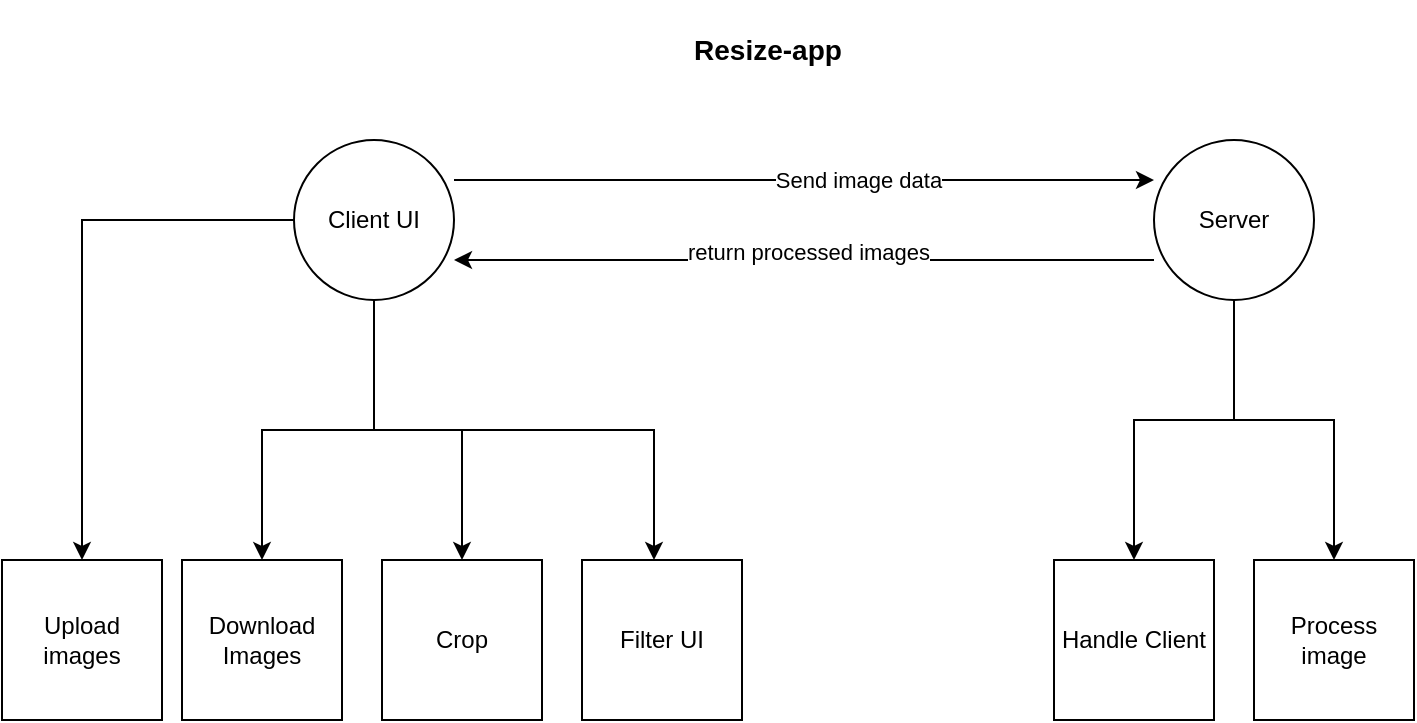 <mxfile version="24.2.2" type="device">
  <diagram id="prtHgNgQTEPvFCAcTncT" name="Page-1">
    <mxGraphModel dx="1137" dy="633" grid="1" gridSize="10" guides="1" tooltips="1" connect="1" arrows="1" fold="1" page="1" pageScale="1" pageWidth="827" pageHeight="1169" math="0" shadow="0">
      <root>
        <mxCell id="0" />
        <mxCell id="1" parent="0" />
        <mxCell id="mdSZhvWidZ8kuwI-YX_x-12" style="edgeStyle=orthogonalEdgeStyle;rounded=0;orthogonalLoop=1;jettySize=auto;html=1;entryX=0.5;entryY=0;entryDx=0;entryDy=0;" parent="1" source="mdSZhvWidZ8kuwI-YX_x-1" target="mdSZhvWidZ8kuwI-YX_x-2" edge="1">
          <mxGeometry relative="1" as="geometry" />
        </mxCell>
        <mxCell id="mdSZhvWidZ8kuwI-YX_x-13" style="edgeStyle=orthogonalEdgeStyle;rounded=0;orthogonalLoop=1;jettySize=auto;html=1;" parent="1" source="mdSZhvWidZ8kuwI-YX_x-1" target="mdSZhvWidZ8kuwI-YX_x-3" edge="1">
          <mxGeometry relative="1" as="geometry" />
        </mxCell>
        <mxCell id="mdSZhvWidZ8kuwI-YX_x-14" style="edgeStyle=orthogonalEdgeStyle;rounded=0;orthogonalLoop=1;jettySize=auto;html=1;" parent="1" source="mdSZhvWidZ8kuwI-YX_x-1" target="mdSZhvWidZ8kuwI-YX_x-5" edge="1">
          <mxGeometry relative="1" as="geometry" />
        </mxCell>
        <mxCell id="mdSZhvWidZ8kuwI-YX_x-15" style="edgeStyle=orthogonalEdgeStyle;rounded=0;orthogonalLoop=1;jettySize=auto;html=1;" parent="1" source="mdSZhvWidZ8kuwI-YX_x-1" target="mdSZhvWidZ8kuwI-YX_x-4" edge="1">
          <mxGeometry relative="1" as="geometry">
            <Array as="points">
              <mxPoint x="230" y="285" />
              <mxPoint x="370" y="285" />
            </Array>
          </mxGeometry>
        </mxCell>
        <mxCell id="mdSZhvWidZ8kuwI-YX_x-16" style="edgeStyle=orthogonalEdgeStyle;rounded=0;orthogonalLoop=1;jettySize=auto;html=1;" parent="1" edge="1">
          <mxGeometry relative="1" as="geometry">
            <mxPoint x="270" y="160" as="sourcePoint" />
            <mxPoint x="620.0" y="160" as="targetPoint" />
          </mxGeometry>
        </mxCell>
        <mxCell id="mdSZhvWidZ8kuwI-YX_x-17" value="Send image data" style="edgeLabel;html=1;align=center;verticalAlign=middle;resizable=0;points=[];" parent="mdSZhvWidZ8kuwI-YX_x-16" vertex="1" connectable="0">
          <mxGeometry x="0.071" y="-2" relative="1" as="geometry">
            <mxPoint x="14" y="-2" as="offset" />
          </mxGeometry>
        </mxCell>
        <mxCell id="mdSZhvWidZ8kuwI-YX_x-1" value="Client UI" style="ellipse;whiteSpace=wrap;html=1;aspect=fixed;" parent="1" vertex="1">
          <mxGeometry x="190" y="140" width="80" height="80" as="geometry" />
        </mxCell>
        <mxCell id="mdSZhvWidZ8kuwI-YX_x-2" value="Upload images" style="whiteSpace=wrap;html=1;aspect=fixed;" parent="1" vertex="1">
          <mxGeometry x="44" y="350" width="80" height="80" as="geometry" />
        </mxCell>
        <mxCell id="mdSZhvWidZ8kuwI-YX_x-3" value="Download Images" style="whiteSpace=wrap;html=1;aspect=fixed;" parent="1" vertex="1">
          <mxGeometry x="134" y="350" width="80" height="80" as="geometry" />
        </mxCell>
        <mxCell id="mdSZhvWidZ8kuwI-YX_x-4" value="Filter UI" style="whiteSpace=wrap;html=1;aspect=fixed;" parent="1" vertex="1">
          <mxGeometry x="334" y="350" width="80" height="80" as="geometry" />
        </mxCell>
        <mxCell id="mdSZhvWidZ8kuwI-YX_x-5" value="Crop" style="whiteSpace=wrap;html=1;aspect=fixed;" parent="1" vertex="1">
          <mxGeometry x="234" y="350" width="80" height="80" as="geometry" />
        </mxCell>
        <mxCell id="mdSZhvWidZ8kuwI-YX_x-25" style="edgeStyle=orthogonalEdgeStyle;rounded=0;orthogonalLoop=1;jettySize=auto;html=1;" parent="1" source="mdSZhvWidZ8kuwI-YX_x-7" target="mdSZhvWidZ8kuwI-YX_x-21" edge="1">
          <mxGeometry relative="1" as="geometry">
            <Array as="points">
              <mxPoint x="660" y="280" />
              <mxPoint x="610" y="280" />
            </Array>
          </mxGeometry>
        </mxCell>
        <mxCell id="mdSZhvWidZ8kuwI-YX_x-27" style="edgeStyle=orthogonalEdgeStyle;rounded=0;orthogonalLoop=1;jettySize=auto;html=1;" parent="1" source="mdSZhvWidZ8kuwI-YX_x-7" target="mdSZhvWidZ8kuwI-YX_x-18" edge="1">
          <mxGeometry relative="1" as="geometry">
            <Array as="points">
              <mxPoint x="660" y="280" />
              <mxPoint x="710" y="280" />
            </Array>
          </mxGeometry>
        </mxCell>
        <mxCell id="mdSZhvWidZ8kuwI-YX_x-7" value="Server" style="ellipse;whiteSpace=wrap;html=1;aspect=fixed;" parent="1" vertex="1">
          <mxGeometry x="620" y="140" width="80" height="80" as="geometry" />
        </mxCell>
        <mxCell id="mdSZhvWidZ8kuwI-YX_x-18" value="Process image" style="whiteSpace=wrap;html=1;aspect=fixed;" parent="1" vertex="1">
          <mxGeometry x="670" y="350" width="80" height="80" as="geometry" />
        </mxCell>
        <mxCell id="mdSZhvWidZ8kuwI-YX_x-21" value="Handle Client" style="whiteSpace=wrap;html=1;aspect=fixed;" parent="1" vertex="1">
          <mxGeometry x="570" y="350" width="80" height="80" as="geometry" />
        </mxCell>
        <mxCell id="mdSZhvWidZ8kuwI-YX_x-29" value="Resize-app" style="text;html=1;align=center;verticalAlign=middle;whiteSpace=wrap;rounded=0;fontStyle=1;fontSize=14;" parent="1" vertex="1">
          <mxGeometry x="354" y="70" width="146" height="50" as="geometry" />
        </mxCell>
        <mxCell id="ybGiFPh7chOKBQ64Rr2W-1" style="edgeStyle=orthogonalEdgeStyle;rounded=0;orthogonalLoop=1;jettySize=auto;html=1;" edge="1" parent="1">
          <mxGeometry relative="1" as="geometry">
            <mxPoint x="620.0" y="200" as="sourcePoint" />
            <mxPoint x="270" y="200" as="targetPoint" />
          </mxGeometry>
        </mxCell>
        <mxCell id="ybGiFPh7chOKBQ64Rr2W-2" value="return processed images" style="edgeLabel;html=1;align=center;verticalAlign=middle;resizable=0;points=[];" vertex="1" connectable="0" parent="ybGiFPh7chOKBQ64Rr2W-1">
          <mxGeometry x="0.071" y="-2" relative="1" as="geometry">
            <mxPoint x="14" y="-2" as="offset" />
          </mxGeometry>
        </mxCell>
      </root>
    </mxGraphModel>
  </diagram>
</mxfile>
